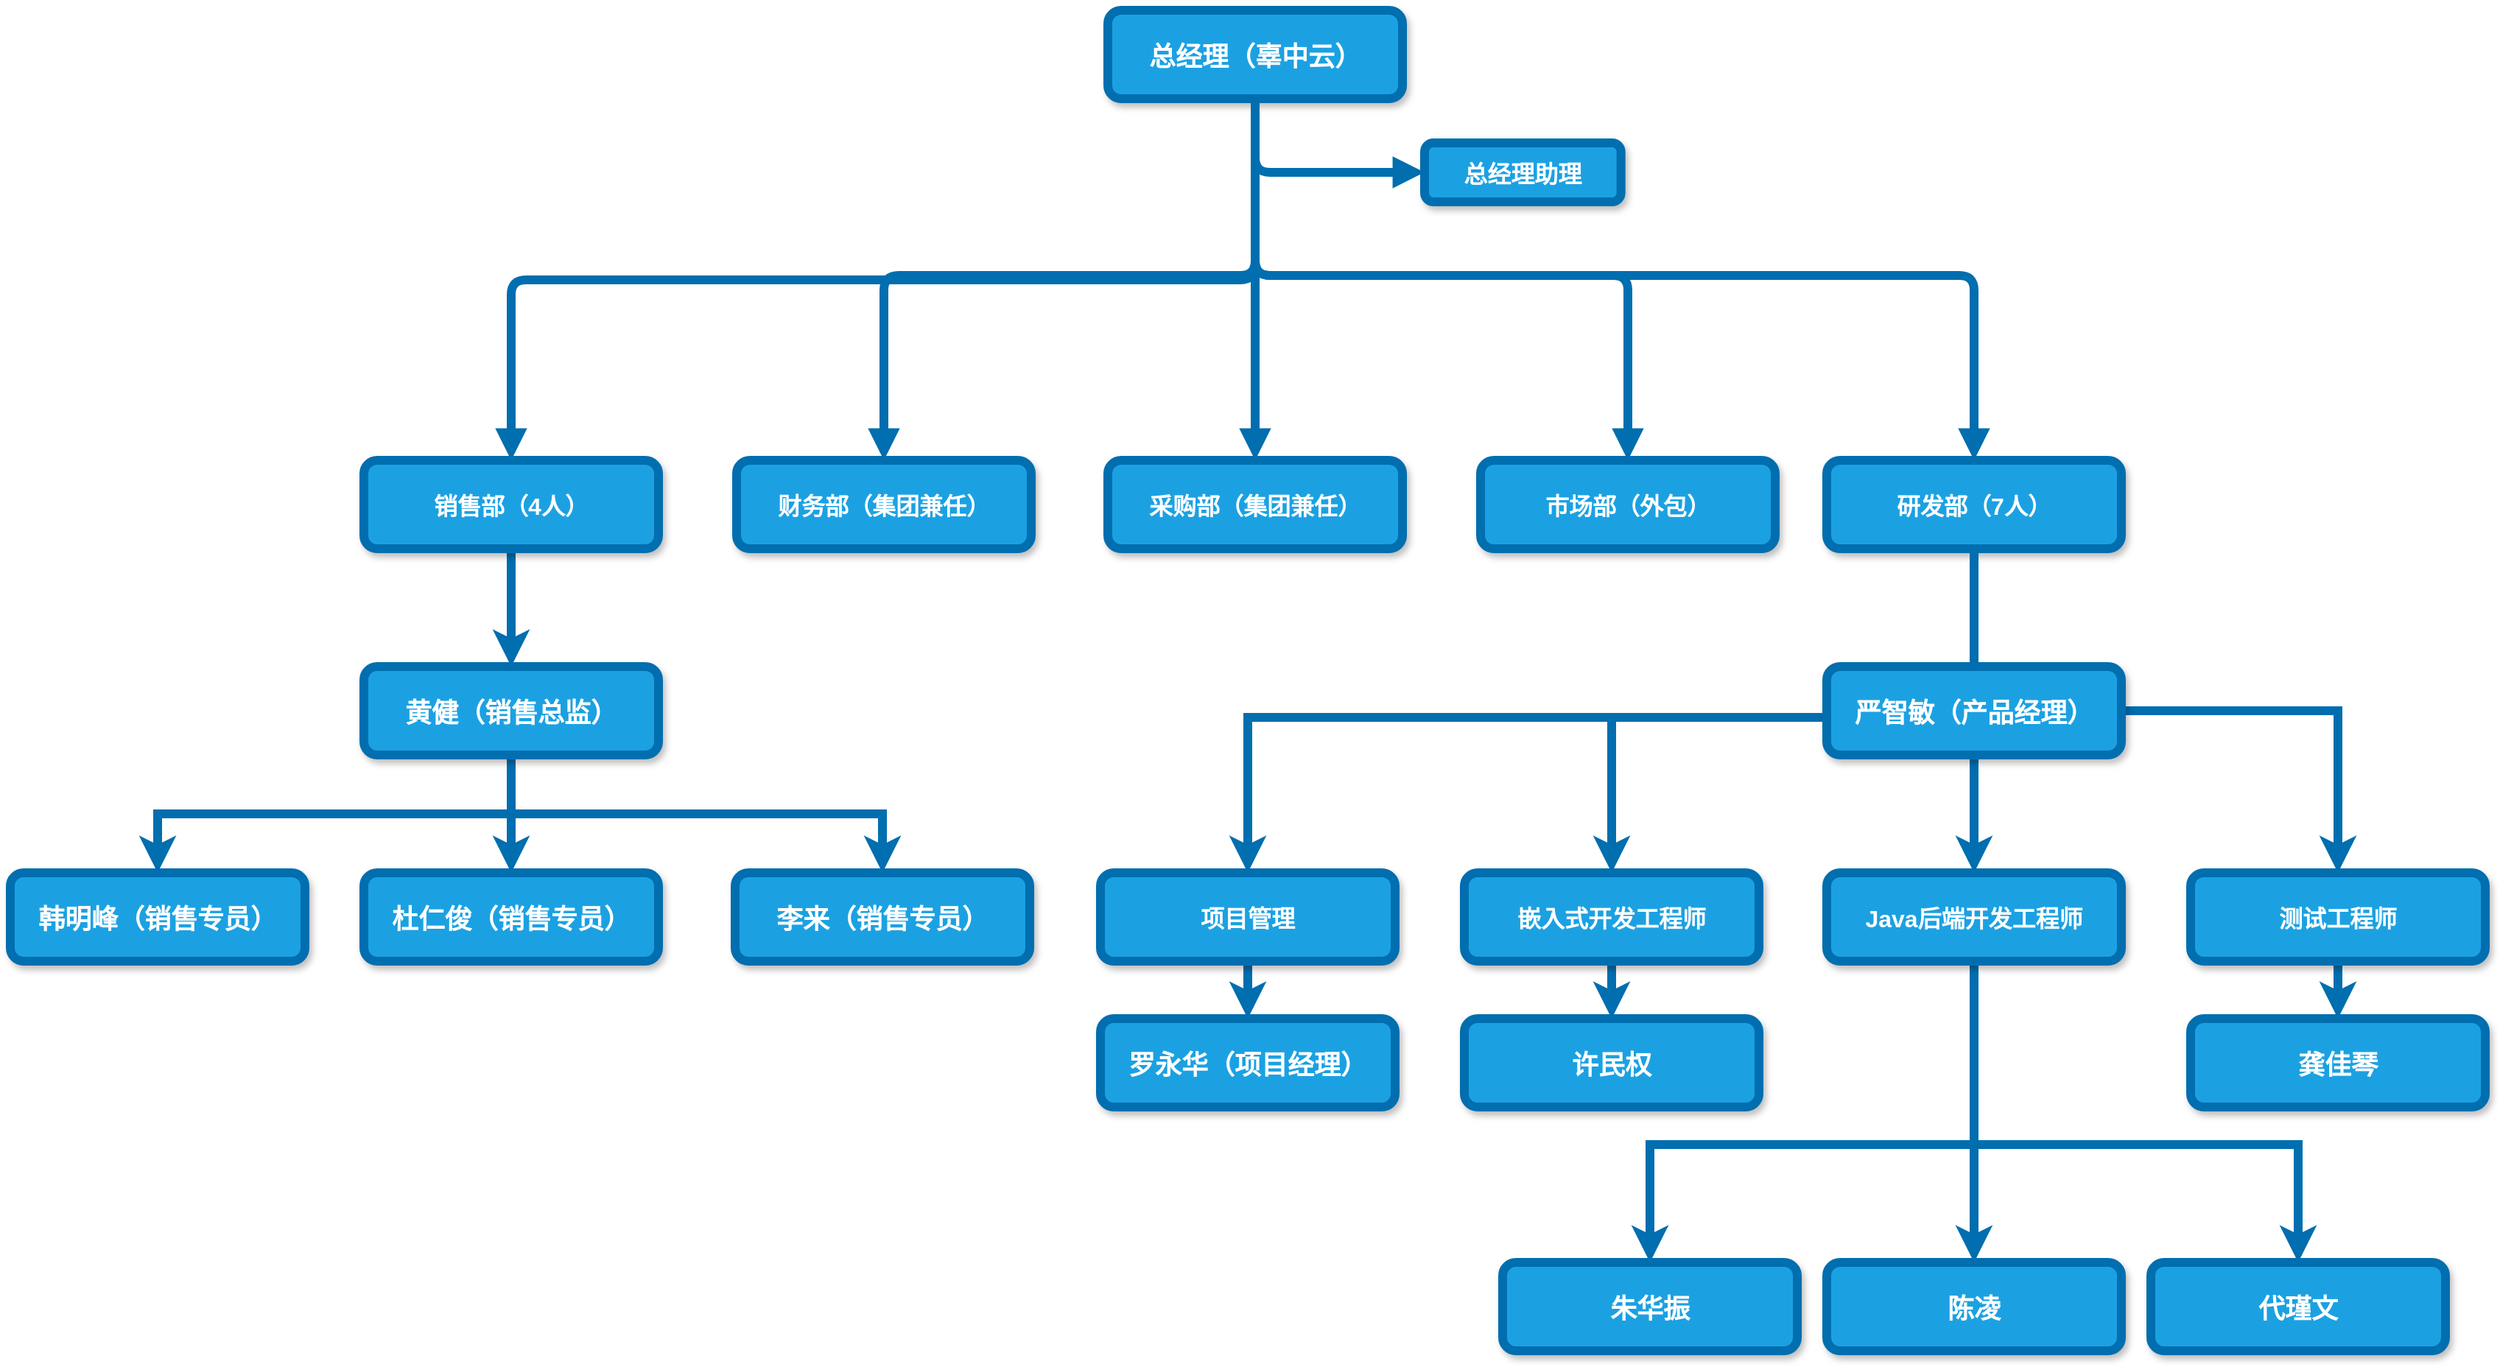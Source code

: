 <mxfile version="13.5.8" type="github">
  <diagram name="Page-1" id="97916047-d0de-89f5-080d-49f4d83e522f">
    <mxGraphModel dx="1896" dy="1059" grid="1" gridSize="10" guides="1" tooltips="1" connect="1" arrows="1" fold="1" page="1" pageScale="1.5" pageWidth="1169" pageHeight="827" background="#ffffff" math="0" shadow="0">
      <root>
        <mxCell id="0" />
        <mxCell id="1" parent="0" />
        <mxCell id="2" value="总经理（辜中云）" style="rounded=1;fillColor=#1ba1e2;shadow=1;fontStyle=1;fontColor=#ffffff;fontSize=18;strokeWidth=6;strokeColor=#006EAF;" parent="1" vertex="1">
          <mxGeometry x="815" y="20" width="200" height="60" as="geometry" />
        </mxCell>
        <mxCell id="4" value="市场部（外包）" style="rounded=1;shadow=1;fontStyle=1;fontColor=#ffffff;fontSize=16;fillColor=#1ba1e2;strokeWidth=6;strokeColor=#006EAF;" parent="1" vertex="1">
          <mxGeometry x="1068" y="325.5" width="200" height="60" as="geometry" />
        </mxCell>
        <mxCell id="SNdY29Xibx8d0OwwSOjc-62" value="" style="edgeStyle=orthogonalEdgeStyle;rounded=0;orthogonalLoop=1;jettySize=auto;html=1;strokeWidth=6;strokeColor=#006EAF;fillColor=#1ba1e2;" edge="1" parent="1" source="5" target="SNdY29Xibx8d0OwwSOjc-61">
          <mxGeometry relative="1" as="geometry" />
        </mxCell>
        <mxCell id="5" value="销售部（4人）" style="rounded=1;fillColor=#1ba1e2;shadow=1;fontStyle=1;fontColor=#ffffff;fontSize=16;strokeWidth=6;strokeColor=#006EAF;" parent="1" vertex="1">
          <mxGeometry x="310" y="325.5" width="200" height="60" as="geometry" />
        </mxCell>
        <mxCell id="SNdY29Xibx8d0OwwSOjc-70" value="" style="edgeStyle=orthogonalEdgeStyle;rounded=0;orthogonalLoop=1;jettySize=auto;html=1;exitX=0.5;exitY=1;exitDx=0;exitDy=0;entryX=0.5;entryY=0;entryDx=0;entryDy=0;strokeWidth=6;strokeColor=#006EAF;fillColor=#1ba1e2;" edge="1" parent="1" source="6" target="SNdY29Xibx8d0OwwSOjc-69">
          <mxGeometry relative="1" as="geometry">
            <Array as="points">
              <mxPoint x="1403" y="500" />
              <mxPoint x="910" y="500" />
            </Array>
          </mxGeometry>
        </mxCell>
        <mxCell id="SNdY29Xibx8d0OwwSOjc-93" style="edgeStyle=orthogonalEdgeStyle;rounded=0;orthogonalLoop=1;jettySize=auto;html=1;entryX=0.5;entryY=0;entryDx=0;entryDy=0;fontFamily=Helvetica;fontSize=18;exitX=1;exitY=0.5;exitDx=0;exitDy=0;strokeWidth=6;strokeColor=#006EAF;fillColor=#1ba1e2;" edge="1" parent="1" source="SNdY29Xibx8d0OwwSOjc-76" target="SNdY29Xibx8d0OwwSOjc-92">
          <mxGeometry relative="1" as="geometry">
            <mxPoint x="1530" y="490" as="sourcePoint" />
          </mxGeometry>
        </mxCell>
        <mxCell id="SNdY29Xibx8d0OwwSOjc-96" style="edgeStyle=orthogonalEdgeStyle;rounded=0;orthogonalLoop=1;jettySize=auto;html=1;entryX=0.5;entryY=0;entryDx=0;entryDy=0;strokeWidth=6;fontFamily=Helvetica;fontSize=18;exitX=0.5;exitY=1;exitDx=0;exitDy=0;strokeColor=#006EAF;fillColor=#1ba1e2;" edge="1" parent="1" source="6" target="SNdY29Xibx8d0OwwSOjc-72">
          <mxGeometry relative="1" as="geometry">
            <Array as="points">
              <mxPoint x="1403" y="500" />
              <mxPoint x="1157" y="500" />
            </Array>
          </mxGeometry>
        </mxCell>
        <mxCell id="6" value="研发部（7人）" style="rounded=1;fillColor=#1ba1e2;shadow=1;fontStyle=1;fontColor=#ffffff;fontSize=16;strokeWidth=6;strokeColor=#006EAF;" parent="1" vertex="1">
          <mxGeometry x="1303" y="325.5" width="200" height="60" as="geometry" />
        </mxCell>
        <mxCell id="7" value="总经理助理" style="rounded=1;fillColor=#1ba1e2;shadow=1;fontStyle=1;fontColor=#ffffff;fontSize=16;strokeWidth=6;strokeColor=#006EAF;" parent="1" vertex="1">
          <mxGeometry x="1030" y="110" width="133.33" height="40" as="geometry" />
        </mxCell>
        <mxCell id="30" value="" style="edgeStyle=elbowEdgeStyle;elbow=vertical;strokeWidth=6;endArrow=block;endFill=1;fontStyle=1;exitX=0.5;exitY=1;exitDx=0;exitDy=0;fillColor=#1ba1e2;strokeColor=#006EAF;" parent="1" source="2" target="5" edge="1">
          <mxGeometry x="-58" y="35.5" width="100" height="100" as="geometry">
            <mxPoint x="692" y="140" as="sourcePoint" />
            <mxPoint x="42" y="35.5" as="targetPoint" />
            <Array as="points">
              <mxPoint x="640" y="203" />
            </Array>
          </mxGeometry>
        </mxCell>
        <mxCell id="31" value="" style="edgeStyle=elbowEdgeStyle;elbow=vertical;strokeWidth=6;endArrow=block;endFill=1;fontStyle=1;exitX=0.5;exitY=1;exitDx=0;exitDy=0;fillColor=#1ba1e2;strokeColor=#006EAF;" parent="1" source="2" target="4" edge="1">
          <mxGeometry x="-58" y="35.5" width="100" height="100" as="geometry">
            <mxPoint x="692" y="140" as="sourcePoint" />
            <mxPoint x="42" y="35.5" as="targetPoint" />
            <Array as="points">
              <mxPoint x="930" y="200" />
            </Array>
          </mxGeometry>
        </mxCell>
        <mxCell id="33" value="" style="edgeStyle=elbowEdgeStyle;elbow=vertical;strokeWidth=6;endArrow=block;endFill=1;fontStyle=1;fillColor=#1ba1e2;exitX=0.5;exitY=1;exitDx=0;exitDy=0;entryX=0;entryY=0.5;entryDx=0;entryDy=0;strokeColor=#006EAF;" parent="1" source="2" target="7" edge="1">
          <mxGeometry x="-58" y="35.5" width="100" height="100" as="geometry">
            <mxPoint x="695" y="80" as="sourcePoint" />
            <mxPoint x="1030" y="130" as="targetPoint" />
            <Array as="points">
              <mxPoint x="1060" y="130" />
              <mxPoint x="930" y="110" />
              <mxPoint x="860" y="130" />
              <mxPoint x="850" y="150" />
              <mxPoint x="982" y="165.5" />
            </Array>
          </mxGeometry>
        </mxCell>
        <mxCell id="SNdY29Xibx8d0OwwSOjc-55" value="财务部（集团兼任）" style="rounded=1;shadow=1;fontStyle=1;fontColor=#ffffff;fontSize=16;fillColor=#1ba1e2;strokeWidth=6;strokeColor=#006EAF;" vertex="1" parent="1">
          <mxGeometry x="563" y="325.5" width="200" height="60" as="geometry" />
        </mxCell>
        <mxCell id="SNdY29Xibx8d0OwwSOjc-56" value="采购部（集团兼任）" style="rounded=1;shadow=1;fontStyle=1;fontColor=#ffffff;fontSize=16;fillColor=#1ba1e2;strokeWidth=6;strokeColor=#006EAF;" vertex="1" parent="1">
          <mxGeometry x="815" y="325.5" width="200" height="60" as="geometry" />
        </mxCell>
        <mxCell id="SNdY29Xibx8d0OwwSOjc-58" value="" style="edgeStyle=elbowEdgeStyle;elbow=vertical;strokeWidth=6;endArrow=block;endFill=1;fontStyle=1;entryX=0.5;entryY=0;entryDx=0;entryDy=0;exitX=0.5;exitY=1;exitDx=0;exitDy=0;fillColor=#1ba1e2;strokeColor=#006EAF;" edge="1" parent="1" source="2" target="SNdY29Xibx8d0OwwSOjc-55">
          <mxGeometry x="-48" y="45.5" width="100" height="100" as="geometry">
            <mxPoint x="690" y="130" as="sourcePoint" />
            <mxPoint x="1173" y="335.5" as="targetPoint" />
            <Array as="points">
              <mxPoint x="770" y="200" />
            </Array>
          </mxGeometry>
        </mxCell>
        <mxCell id="SNdY29Xibx8d0OwwSOjc-59" value="" style="edgeStyle=elbowEdgeStyle;elbow=vertical;strokeWidth=6;endArrow=block;endFill=1;fontStyle=1;exitX=0.5;exitY=1;exitDx=0;exitDy=0;fillColor=#1ba1e2;entryX=0.5;entryY=0;entryDx=0;entryDy=0;strokeColor=#006EAF;" edge="1" parent="1" source="2" target="SNdY29Xibx8d0OwwSOjc-56">
          <mxGeometry x="-38" y="55.5" width="100" height="100" as="geometry">
            <mxPoint x="690" y="130" as="sourcePoint" />
            <mxPoint x="905" y="335.5" as="targetPoint" />
            <Array as="points">
              <mxPoint x="920" y="200" />
              <mxPoint x="1060" y="200" />
            </Array>
          </mxGeometry>
        </mxCell>
        <mxCell id="SNdY29Xibx8d0OwwSOjc-60" value="" style="edgeStyle=elbowEdgeStyle;elbow=vertical;strokeWidth=6;endArrow=block;endFill=1;fontStyle=1;exitX=0.5;exitY=1;exitDx=0;exitDy=0;fillColor=#1ba1e2;strokeColor=#006EAF;" edge="1" parent="1" source="2" target="6">
          <mxGeometry x="-48" y="45.5" width="100" height="100" as="geometry">
            <mxPoint x="705" y="90" as="sourcePoint" />
            <mxPoint x="370" y="335.5" as="targetPoint" />
            <Array as="points">
              <mxPoint x="1180" y="200" />
            </Array>
          </mxGeometry>
        </mxCell>
        <mxCell id="SNdY29Xibx8d0OwwSOjc-64" value="" style="edgeStyle=orthogonalEdgeStyle;rounded=0;orthogonalLoop=1;jettySize=auto;html=1;fontFamily=Helvetica;fontSize=18;strokeWidth=6;strokeColor=#006EAF;fillColor=#1ba1e2;" edge="1" parent="1" source="SNdY29Xibx8d0OwwSOjc-61" target="SNdY29Xibx8d0OwwSOjc-63">
          <mxGeometry relative="1" as="geometry" />
        </mxCell>
        <mxCell id="SNdY29Xibx8d0OwwSOjc-66" style="edgeStyle=orthogonalEdgeStyle;rounded=0;orthogonalLoop=1;jettySize=auto;html=1;entryX=0.5;entryY=0;entryDx=0;entryDy=0;exitX=0.5;exitY=1;exitDx=0;exitDy=0;fontFamily=Helvetica;fontSize=18;strokeWidth=6;strokeColor=#006EAF;fillColor=#1ba1e2;" edge="1" parent="1" source="SNdY29Xibx8d0OwwSOjc-61" target="SNdY29Xibx8d0OwwSOjc-65">
          <mxGeometry relative="1" as="geometry" />
        </mxCell>
        <mxCell id="SNdY29Xibx8d0OwwSOjc-68" style="edgeStyle=orthogonalEdgeStyle;rounded=0;orthogonalLoop=1;jettySize=auto;html=1;entryX=0.5;entryY=0;entryDx=0;entryDy=0;exitX=0.5;exitY=1;exitDx=0;exitDy=0;fontFamily=Helvetica;fontSize=18;strokeWidth=6;strokeColor=#006EAF;fillColor=#1ba1e2;" edge="1" parent="1" source="SNdY29Xibx8d0OwwSOjc-61" target="SNdY29Xibx8d0OwwSOjc-67">
          <mxGeometry relative="1" as="geometry" />
        </mxCell>
        <mxCell id="SNdY29Xibx8d0OwwSOjc-61" value="黄健（销售总监）" style="rounded=1;fillColor=#1ba1e2;shadow=1;fontStyle=1;fontColor=#ffffff;fontSize=18;fontFamily=Helvetica;strokeWidth=6;strokeColor=#006EAF;" vertex="1" parent="1">
          <mxGeometry x="310" y="465.5" width="200" height="60" as="geometry" />
        </mxCell>
        <mxCell id="SNdY29Xibx8d0OwwSOjc-63" value="杜仁俊（销售专员）" style="rounded=1;fillColor=#1ba1e2;shadow=1;fontStyle=1;fontColor=#ffffff;fontSize=18;fontFamily=Helvetica;strokeWidth=6;strokeColor=#006EAF;" vertex="1" parent="1">
          <mxGeometry x="310" y="605.5" width="200" height="60" as="geometry" />
        </mxCell>
        <mxCell id="SNdY29Xibx8d0OwwSOjc-65" value="韩明峰（销售专员）" style="rounded=1;fillColor=#1ba1e2;shadow=1;fontStyle=1;fontColor=#ffffff;fontSize=18;strokeWidth=6;strokeColor=#006EAF;" vertex="1" parent="1">
          <mxGeometry x="70" y="605.5" width="200" height="60" as="geometry" />
        </mxCell>
        <mxCell id="SNdY29Xibx8d0OwwSOjc-67" value="李来（销售专员）" style="rounded=1;fillColor=#1ba1e2;shadow=1;fontStyle=1;fontColor=#ffffff;fontSize=18;fontFamily=Helvetica;strokeWidth=6;strokeColor=#006EAF;" vertex="1" parent="1">
          <mxGeometry x="562" y="605.5" width="200" height="60" as="geometry" />
        </mxCell>
        <mxCell id="SNdY29Xibx8d0OwwSOjc-91" style="edgeStyle=orthogonalEdgeStyle;rounded=0;orthogonalLoop=1;jettySize=auto;html=1;entryX=0.5;entryY=0;entryDx=0;entryDy=0;fontFamily=Helvetica;fontSize=18;exitX=0.5;exitY=1;exitDx=0;exitDy=0;strokeWidth=6;strokeColor=#006EAF;fillColor=#1ba1e2;" edge="1" parent="1" source="SNdY29Xibx8d0OwwSOjc-69" target="SNdY29Xibx8d0OwwSOjc-90">
          <mxGeometry relative="1" as="geometry" />
        </mxCell>
        <mxCell id="SNdY29Xibx8d0OwwSOjc-69" value="项目管理" style="rounded=1;fillColor=#1ba1e2;shadow=1;fontStyle=1;fontColor=#ffffff;fontSize=16;strokeWidth=6;strokeColor=#006EAF;" vertex="1" parent="1">
          <mxGeometry x="810" y="605.5" width="200" height="60" as="geometry" />
        </mxCell>
        <mxCell id="SNdY29Xibx8d0OwwSOjc-79" value="" style="edgeStyle=orthogonalEdgeStyle;rounded=0;orthogonalLoop=1;jettySize=auto;html=1;fontFamily=Helvetica;fontSize=18;exitX=0.5;exitY=1;exitDx=0;exitDy=0;strokeWidth=6;strokeColor=#006EAF;fillColor=#1ba1e2;" edge="1" parent="1" source="6" target="SNdY29Xibx8d0OwwSOjc-78">
          <mxGeometry relative="1" as="geometry">
            <mxPoint x="1420" y="525.5" as="sourcePoint" />
          </mxGeometry>
        </mxCell>
        <mxCell id="SNdY29Xibx8d0OwwSOjc-87" value="" style="edgeStyle=orthogonalEdgeStyle;rounded=0;orthogonalLoop=1;jettySize=auto;html=1;fontFamily=Helvetica;fontSize=18;strokeWidth=6;strokeColor=#006EAF;fillColor=#1ba1e2;" edge="1" parent="1" source="SNdY29Xibx8d0OwwSOjc-72" target="SNdY29Xibx8d0OwwSOjc-86">
          <mxGeometry relative="1" as="geometry" />
        </mxCell>
        <mxCell id="SNdY29Xibx8d0OwwSOjc-72" value="嵌入式开发工程师" style="rounded=1;fillColor=#1ba1e2;shadow=1;fontStyle=1;fontColor=#ffffff;fontSize=16;strokeWidth=6;strokeColor=#006EAF;" vertex="1" parent="1">
          <mxGeometry x="1057" y="605.5" width="200" height="60" as="geometry" />
        </mxCell>
        <mxCell id="SNdY29Xibx8d0OwwSOjc-76" value="严智敏（产品经理）" style="rounded=1;fillColor=#1ba1e2;shadow=1;fontStyle=1;fontColor=#ffffff;fontSize=18;strokeWidth=6;strokeColor=#006EAF;" vertex="1" parent="1">
          <mxGeometry x="1303" y="465.5" width="200" height="60" as="geometry" />
        </mxCell>
        <mxCell id="SNdY29Xibx8d0OwwSOjc-81" value="" style="edgeStyle=orthogonalEdgeStyle;rounded=0;orthogonalLoop=1;jettySize=auto;html=1;fontFamily=Helvetica;fontSize=18;exitX=0.5;exitY=1;exitDx=0;exitDy=0;strokeWidth=6;strokeColor=#006EAF;fillColor=#1ba1e2;" edge="1" parent="1" source="SNdY29Xibx8d0OwwSOjc-78" target="SNdY29Xibx8d0OwwSOjc-80">
          <mxGeometry relative="1" as="geometry">
            <Array as="points">
              <mxPoint x="1403" y="790" />
              <mxPoint x="1183" y="790" />
            </Array>
          </mxGeometry>
        </mxCell>
        <mxCell id="SNdY29Xibx8d0OwwSOjc-84" value="" style="edgeStyle=orthogonalEdgeStyle;rounded=0;orthogonalLoop=1;jettySize=auto;html=1;fontFamily=Helvetica;fontSize=18;strokeWidth=6;strokeColor=#006EAF;fillColor=#1ba1e2;" edge="1" parent="1" source="SNdY29Xibx8d0OwwSOjc-78" target="SNdY29Xibx8d0OwwSOjc-82">
          <mxGeometry relative="1" as="geometry" />
        </mxCell>
        <mxCell id="SNdY29Xibx8d0OwwSOjc-85" style="edgeStyle=orthogonalEdgeStyle;rounded=0;orthogonalLoop=1;jettySize=auto;html=1;entryX=0.5;entryY=0;entryDx=0;entryDy=0;fontFamily=Helvetica;fontSize=18;exitX=0.5;exitY=1;exitDx=0;exitDy=0;strokeWidth=6;strokeColor=#006EAF;fillColor=#1ba1e2;" edge="1" parent="1" source="SNdY29Xibx8d0OwwSOjc-78" target="SNdY29Xibx8d0OwwSOjc-83">
          <mxGeometry relative="1" as="geometry">
            <Array as="points">
              <mxPoint x="1403" y="790" />
              <mxPoint x="1623" y="790" />
            </Array>
          </mxGeometry>
        </mxCell>
        <mxCell id="SNdY29Xibx8d0OwwSOjc-78" value="Java后端开发工程师" style="rounded=1;fillColor=#1ba1e2;shadow=1;fontStyle=1;fontColor=#ffffff;fontSize=16;strokeWidth=6;strokeColor=#006EAF;" vertex="1" parent="1">
          <mxGeometry x="1303" y="605.5" width="200" height="60" as="geometry" />
        </mxCell>
        <mxCell id="SNdY29Xibx8d0OwwSOjc-80" value="朱华振" style="rounded=1;fillColor=#1ba1e2;shadow=1;fontStyle=1;fontColor=#ffffff;fontSize=18;strokeWidth=6;strokeColor=#006EAF;" vertex="1" parent="1">
          <mxGeometry x="1083.0" y="870" width="200" height="60" as="geometry" />
        </mxCell>
        <mxCell id="SNdY29Xibx8d0OwwSOjc-82" value="陈凌" style="rounded=1;fillColor=#1ba1e2;shadow=1;fontStyle=1;fontColor=#ffffff;fontSize=18;strokeWidth=6;strokeColor=#006EAF;" vertex="1" parent="1">
          <mxGeometry x="1303" y="870" width="200" height="60" as="geometry" />
        </mxCell>
        <mxCell id="SNdY29Xibx8d0OwwSOjc-83" value="代瑾文" style="rounded=1;fillColor=#1ba1e2;shadow=1;fontStyle=1;fontColor=#ffffff;fontSize=18;strokeWidth=6;strokeColor=#006EAF;" vertex="1" parent="1">
          <mxGeometry x="1523" y="870" width="200" height="60" as="geometry" />
        </mxCell>
        <mxCell id="SNdY29Xibx8d0OwwSOjc-86" value="许民权" style="rounded=1;fillColor=#1ba1e2;shadow=1;fontStyle=1;fontColor=#ffffff;fontSize=18;strokeWidth=6;strokeColor=#006EAF;" vertex="1" parent="1">
          <mxGeometry x="1057" y="704.5" width="200" height="60" as="geometry" />
        </mxCell>
        <mxCell id="SNdY29Xibx8d0OwwSOjc-90" value="罗永华（项目经理）" style="rounded=1;fillColor=#1ba1e2;shadow=1;fontStyle=1;fontColor=#ffffff;fontSize=18;strokeWidth=6;strokeColor=#006EAF;" vertex="1" parent="1">
          <mxGeometry x="810" y="704.5" width="200" height="60" as="geometry" />
        </mxCell>
        <mxCell id="SNdY29Xibx8d0OwwSOjc-95" value="" style="edgeStyle=orthogonalEdgeStyle;rounded=0;orthogonalLoop=1;jettySize=auto;html=1;fontFamily=Helvetica;fontSize=18;strokeWidth=6;strokeColor=#006EAF;fillColor=#1ba1e2;" edge="1" parent="1" source="SNdY29Xibx8d0OwwSOjc-92" target="SNdY29Xibx8d0OwwSOjc-94">
          <mxGeometry relative="1" as="geometry" />
        </mxCell>
        <mxCell id="SNdY29Xibx8d0OwwSOjc-92" value="测试工程师" style="rounded=1;fillColor=#1ba1e2;shadow=1;fontStyle=1;fontColor=#ffffff;fontSize=16;strokeWidth=6;strokeColor=#006EAF;" vertex="1" parent="1">
          <mxGeometry x="1550" y="605.5" width="200" height="60" as="geometry" />
        </mxCell>
        <mxCell id="SNdY29Xibx8d0OwwSOjc-94" value="龚佳琴" style="rounded=1;fillColor=#1ba1e2;shadow=1;fontStyle=1;fontColor=#ffffff;fontSize=18;strokeWidth=6;strokeColor=#006EAF;" vertex="1" parent="1">
          <mxGeometry x="1550" y="704.5" width="200" height="60" as="geometry" />
        </mxCell>
      </root>
    </mxGraphModel>
  </diagram>
</mxfile>
